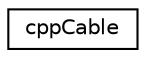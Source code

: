 digraph "Graphical Class Hierarchy"
{
 // LATEX_PDF_SIZE
  edge [fontname="Helvetica",fontsize="10",labelfontname="Helvetica",labelfontsize="10"];
  node [fontname="Helvetica",fontsize="10",shape=record];
  rankdir="LR";
  Node0 [label="cppCable",height=0.2,width=0.4,color="black", fillcolor="white", style="filled",URL="$classcppCable.html",tooltip=" "];
}
